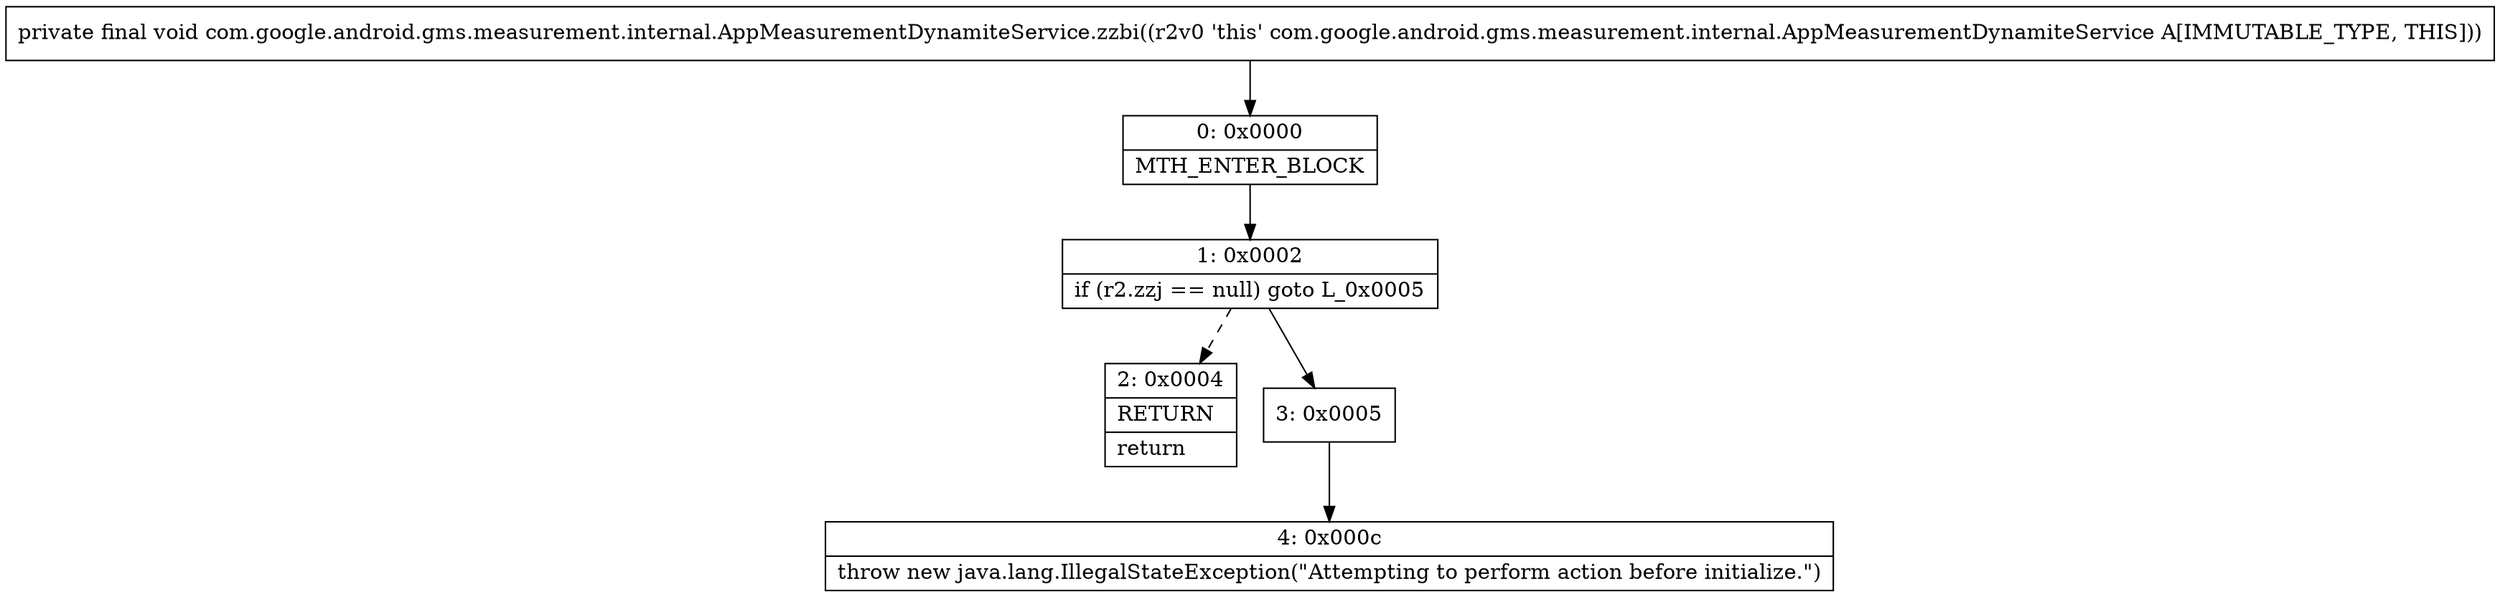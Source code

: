 digraph "CFG forcom.google.android.gms.measurement.internal.AppMeasurementDynamiteService.zzbi()V" {
Node_0 [shape=record,label="{0\:\ 0x0000|MTH_ENTER_BLOCK\l}"];
Node_1 [shape=record,label="{1\:\ 0x0002|if (r2.zzj == null) goto L_0x0005\l}"];
Node_2 [shape=record,label="{2\:\ 0x0004|RETURN\l|return\l}"];
Node_3 [shape=record,label="{3\:\ 0x0005}"];
Node_4 [shape=record,label="{4\:\ 0x000c|throw new java.lang.IllegalStateException(\"Attempting to perform action before initialize.\")\l}"];
MethodNode[shape=record,label="{private final void com.google.android.gms.measurement.internal.AppMeasurementDynamiteService.zzbi((r2v0 'this' com.google.android.gms.measurement.internal.AppMeasurementDynamiteService A[IMMUTABLE_TYPE, THIS])) }"];
MethodNode -> Node_0;
Node_0 -> Node_1;
Node_1 -> Node_2[style=dashed];
Node_1 -> Node_3;
Node_3 -> Node_4;
}

